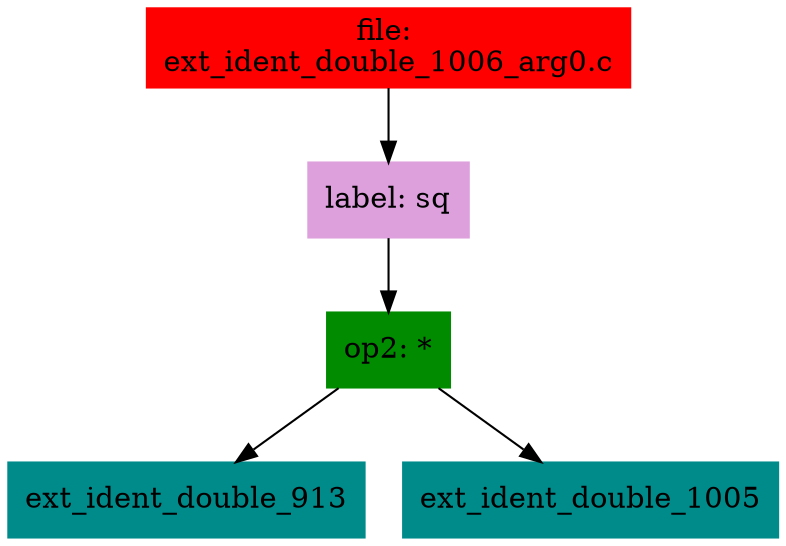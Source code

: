 digraph G {
node [shape=box]

0 [label="file: 
ext_ident_double_1006_arg0.c",color=red, style=filled]
1 [label="label: sq",color=plum, style=filled]
0 -> 1
2 [label="op2: *",color=green4, style=filled]
1 -> 2
3 [label="ext_ident_double_913",color=cyan4, style=filled]
2 -> 3
2615 [label="ext_ident_double_1005",color=cyan4, style=filled]
2 -> 2615


}

